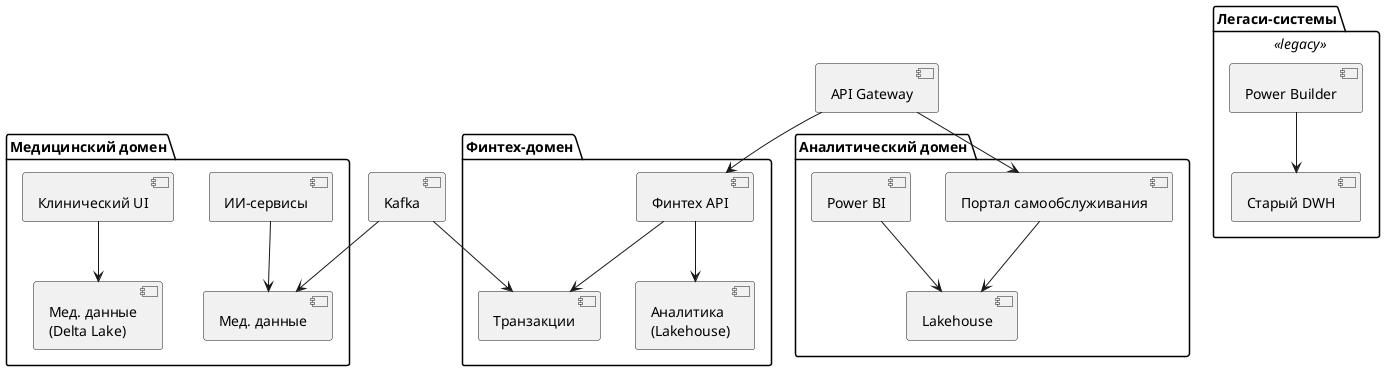 @startuml Будущее_2.0_Домены

package "Медицинский домен" {
  [Клинический UI] --> [Мед. данные\n(Delta Lake)]
  [ИИ-сервисы] --> [Мед. данные]
}

package "Финтех-домен" {
  [Финтех API] --> [Транзакции]
  [Финтех API] --> [Аналитика\n(Lakehouse)]
}

package "Аналитический домен" {
  [Портал самообслуживания] --> [Lakehouse]
  [Power BI] --> [Lakehouse]
}

package "Легаси-системы" <<legacy>> {
  [Power Builder] --> [Старый DWH]
}

[Kafka] --> [Транзакции]
[Kafka] --> [Мед. данные]
[API Gateway] --> [Финтех API]
[API Gateway] --> [Портал самообслуживания]

@enduml